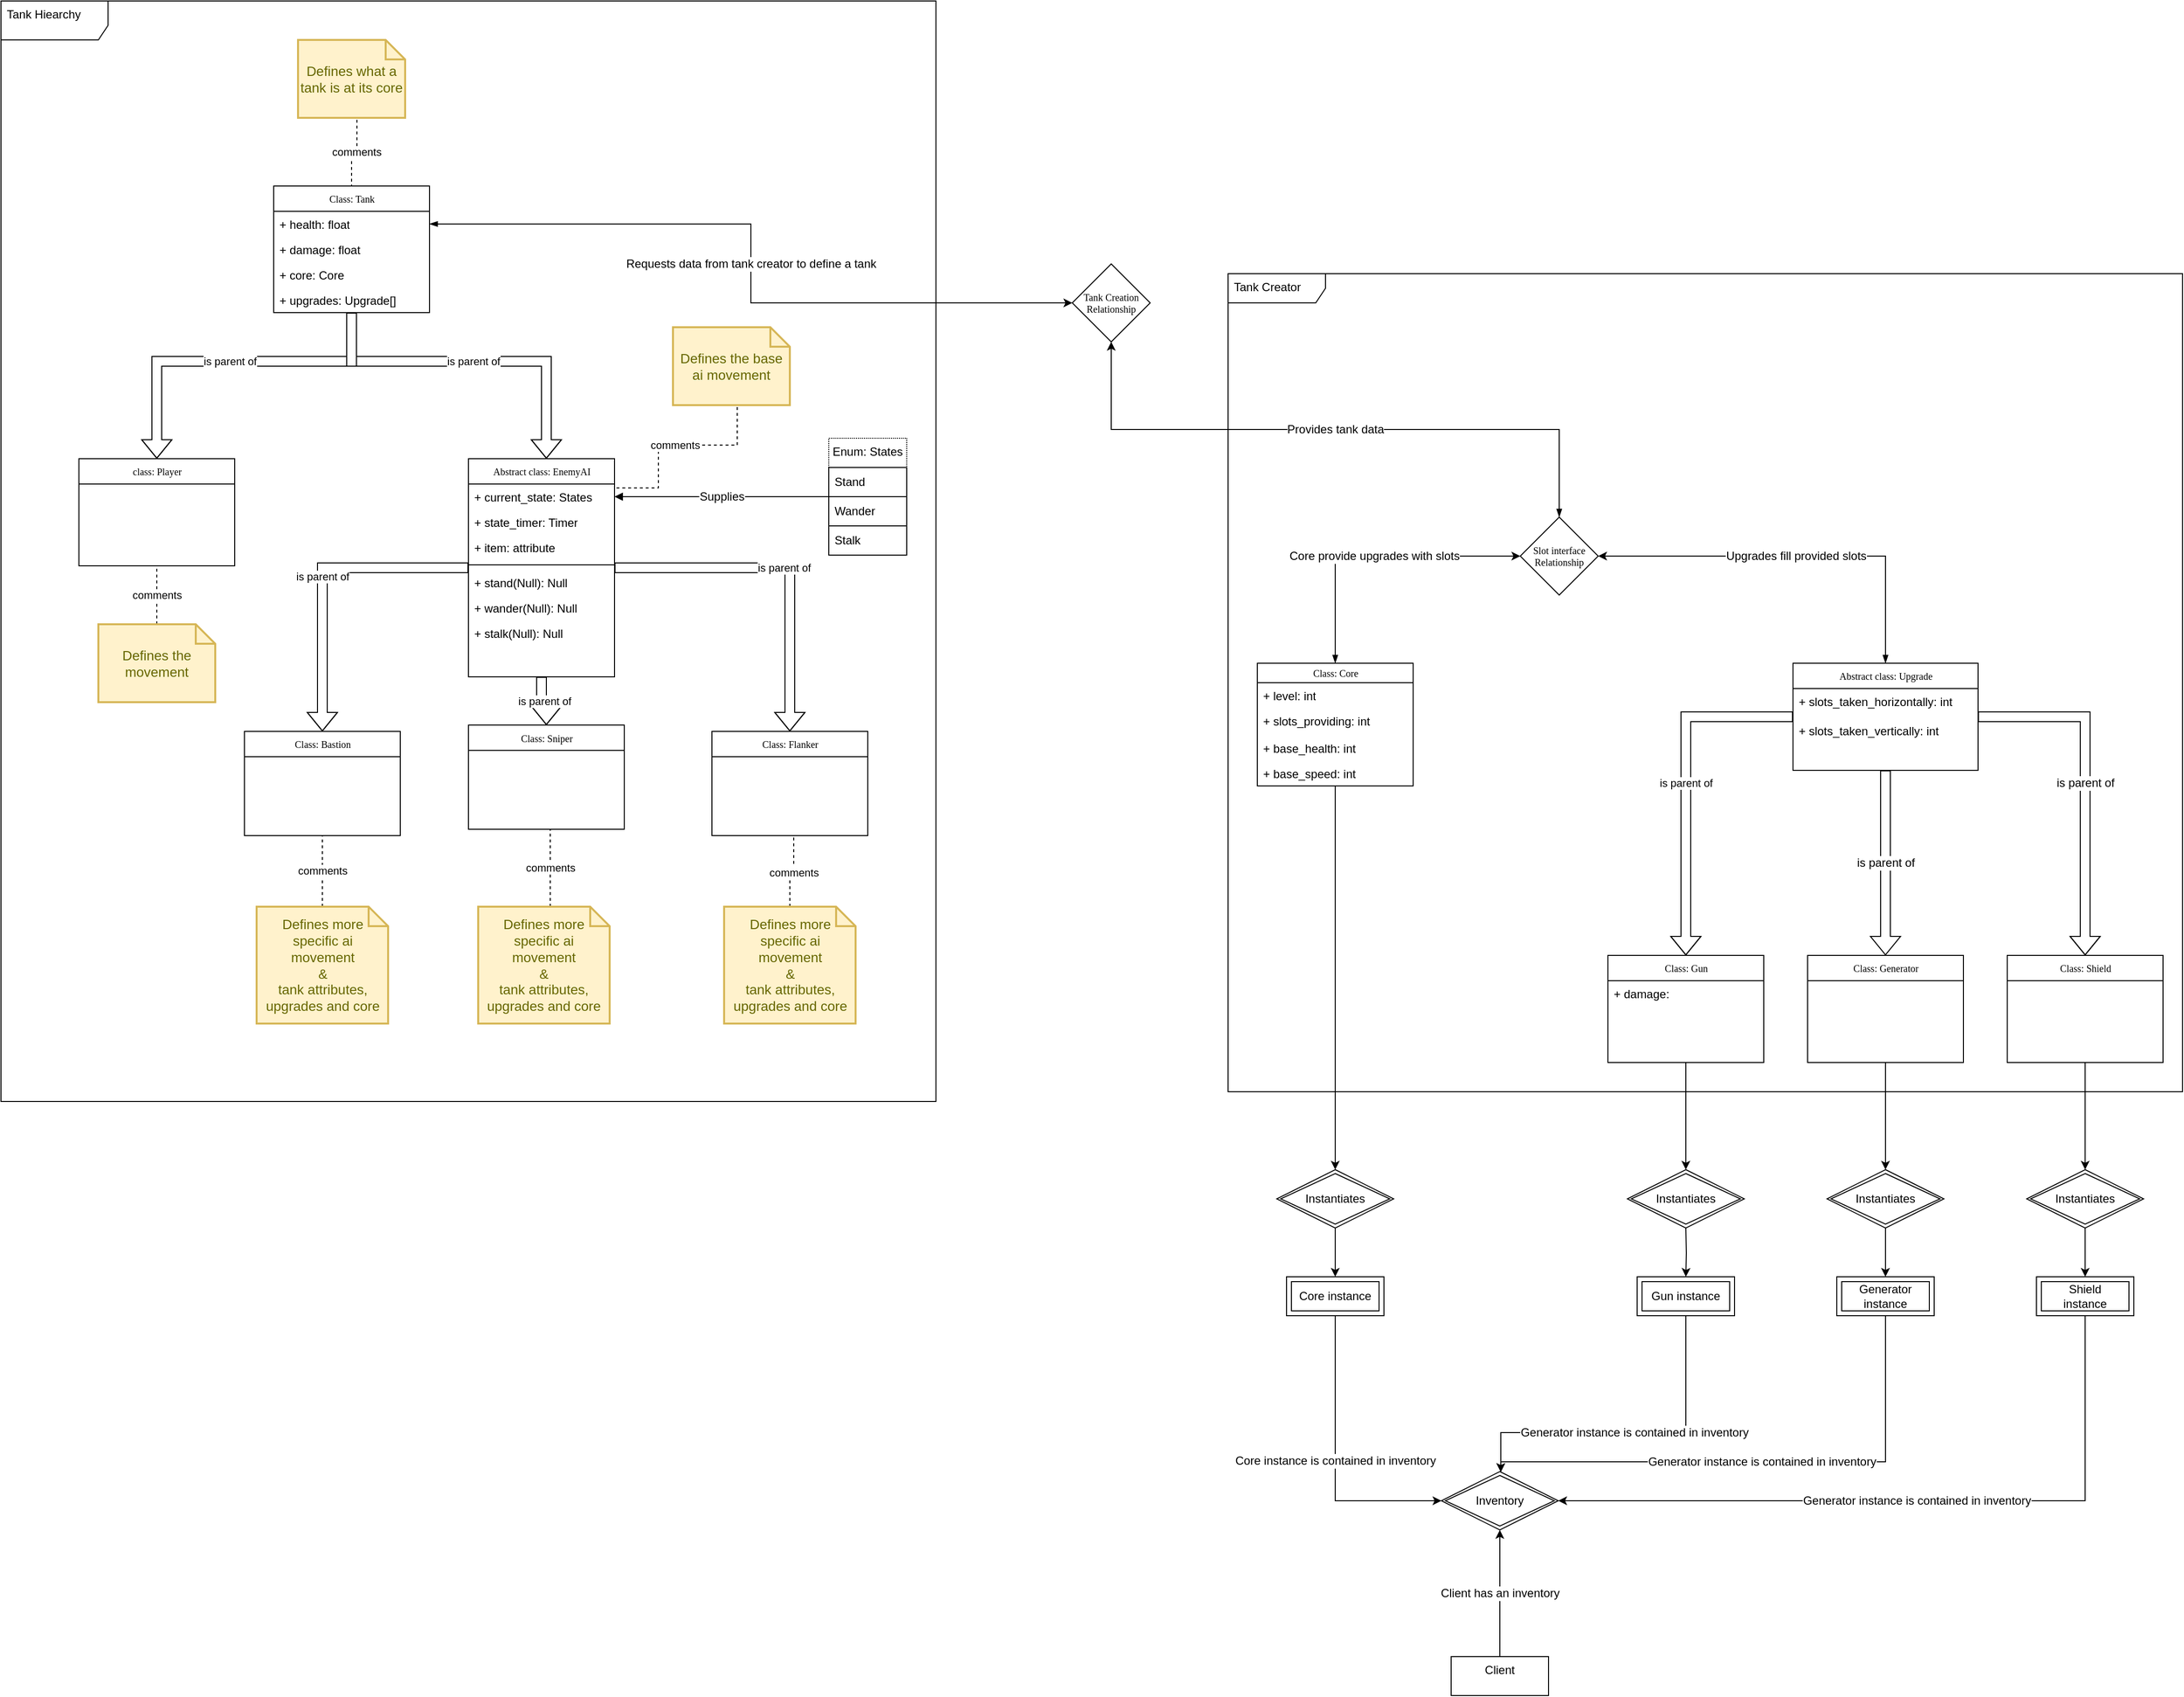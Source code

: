 <mxfile version="24.8.6">
  <diagram name="Page-1" id="c4acf3e9-155e-7222-9cf6-157b1a14988f">
    <mxGraphModel dx="1845" dy="1275" grid="1" gridSize="10" guides="1" tooltips="1" connect="1" arrows="1" fold="1" page="1" pageScale="1" pageWidth="850" pageHeight="1100" background="none" math="0" shadow="0">
      <root>
        <mxCell id="0" />
        <mxCell id="1" parent="0" />
        <mxCell id="dIdRgz5ZT3AcrDY_tP68-26" value="is parent of" style="edgeStyle=orthogonalEdgeStyle;rounded=0;orthogonalLoop=1;jettySize=auto;html=1;shape=flexArrow;" parent="1" source="17acba5748e5396b-20" target="dIdRgz5ZT3AcrDY_tP68-4" edge="1">
          <mxGeometry relative="1" as="geometry">
            <Array as="points">
              <mxPoint x="360" y="500" />
              <mxPoint x="160" y="500" />
            </Array>
          </mxGeometry>
        </mxCell>
        <mxCell id="dIdRgz5ZT3AcrDY_tP68-28" value="is parent of" style="edgeStyle=orthogonalEdgeStyle;rounded=0;orthogonalLoop=1;jettySize=auto;html=1;shape=flexArrow;" parent="1" source="17acba5748e5396b-20" target="dIdRgz5ZT3AcrDY_tP68-11" edge="1">
          <mxGeometry relative="1" as="geometry">
            <Array as="points">
              <mxPoint x="360" y="500" />
              <mxPoint x="560" y="500" />
            </Array>
          </mxGeometry>
        </mxCell>
        <mxCell id="17acba5748e5396b-20" value="Class: Tank" style="swimlane;html=1;fontStyle=0;childLayout=stackLayout;horizontal=1;startSize=26;fillColor=none;horizontalStack=0;resizeParent=1;resizeLast=0;collapsible=1;marginBottom=0;swimlaneFillColor=#ffffff;rounded=0;shadow=0;comic=0;labelBackgroundColor=none;strokeWidth=1;fontFamily=Verdana;fontSize=10;align=center;" parent="1" vertex="1">
          <mxGeometry x="280" y="320" width="160" height="130" as="geometry" />
        </mxCell>
        <mxCell id="17acba5748e5396b-21" value="&lt;div&gt;+ health: float&lt;/div&gt;" style="text;html=1;strokeColor=none;fillColor=none;align=left;verticalAlign=top;spacingLeft=4;spacingRight=4;whiteSpace=wrap;overflow=hidden;rotatable=0;points=[[0,0.5],[1,0.5]];portConstraint=eastwest;" parent="17acba5748e5396b-20" vertex="1">
          <mxGeometry y="26" width="160" height="26" as="geometry" />
        </mxCell>
        <mxCell id="dIdRgz5ZT3AcrDY_tP68-15" value="+ damage: float" style="text;html=1;strokeColor=none;fillColor=none;align=left;verticalAlign=top;spacingLeft=4;spacingRight=4;whiteSpace=wrap;overflow=hidden;rotatable=0;points=[[0,0.5],[1,0.5]];portConstraint=eastwest;" parent="17acba5748e5396b-20" vertex="1">
          <mxGeometry y="52" width="160" height="26" as="geometry" />
        </mxCell>
        <mxCell id="dIdRgz5ZT3AcrDY_tP68-35" value="+ core: Core" style="text;html=1;strokeColor=none;fillColor=none;align=left;verticalAlign=top;spacingLeft=4;spacingRight=4;whiteSpace=wrap;overflow=hidden;rotatable=0;points=[[0,0.5],[1,0.5]];portConstraint=eastwest;" parent="17acba5748e5396b-20" vertex="1">
          <mxGeometry y="78" width="160" height="26" as="geometry" />
        </mxCell>
        <mxCell id="dIdRgz5ZT3AcrDY_tP68-36" value="+ upgrades: Upgrade[]" style="text;html=1;strokeColor=none;fillColor=none;align=left;verticalAlign=top;spacingLeft=4;spacingRight=4;whiteSpace=wrap;overflow=hidden;rotatable=0;points=[[0,0.5],[1,0.5]];portConstraint=eastwest;" parent="17acba5748e5396b-20" vertex="1">
          <mxGeometry y="104" width="160" height="26" as="geometry" />
        </mxCell>
        <mxCell id="dIdRgz5ZT3AcrDY_tP68-4" value="class: Player" style="swimlane;html=1;fontStyle=0;childLayout=stackLayout;horizontal=1;startSize=26;fillColor=none;horizontalStack=0;resizeParent=1;resizeLast=0;collapsible=1;marginBottom=0;swimlaneFillColor=#ffffff;rounded=0;shadow=0;comic=0;labelBackgroundColor=none;strokeWidth=1;fontFamily=Verdana;fontSize=10;align=center;" parent="1" vertex="1">
          <mxGeometry x="80" y="600" width="160" height="110" as="geometry" />
        </mxCell>
        <mxCell id="dIdRgz5ZT3AcrDY_tP68-90" value="is parent of" style="edgeStyle=orthogonalEdgeStyle;rounded=0;orthogonalLoop=1;jettySize=auto;html=1;shape=flexArrow;" parent="1" source="dIdRgz5ZT3AcrDY_tP68-11" target="dIdRgz5ZT3AcrDY_tP68-82" edge="1">
          <mxGeometry relative="1" as="geometry" />
        </mxCell>
        <mxCell id="dIdRgz5ZT3AcrDY_tP68-106" value="is parent of" style="edgeStyle=orthogonalEdgeStyle;rounded=0;orthogonalLoop=1;jettySize=auto;html=1;shape=flexArrow;" parent="1" source="dIdRgz5ZT3AcrDY_tP68-11" target="dIdRgz5ZT3AcrDY_tP68-103" edge="1">
          <mxGeometry relative="1" as="geometry" />
        </mxCell>
        <mxCell id="dIdRgz5ZT3AcrDY_tP68-11" value="Abstract class: EnemyAI" style="swimlane;html=1;fontStyle=0;childLayout=stackLayout;horizontal=1;startSize=26;fillColor=none;horizontalStack=0;resizeParent=1;resizeLast=0;collapsible=1;marginBottom=0;swimlaneFillColor=#ffffff;rounded=0;shadow=0;comic=0;labelBackgroundColor=none;strokeWidth=1;fontFamily=Verdana;fontSize=10;align=center;" parent="1" vertex="1">
          <mxGeometry x="480" y="600" width="150" height="224" as="geometry" />
        </mxCell>
        <mxCell id="dIdRgz5ZT3AcrDY_tP68-70" value="+ current_state: States" style="text;strokeColor=none;fillColor=none;align=left;verticalAlign=top;spacingLeft=4;spacingRight=4;overflow=hidden;rotatable=0;points=[[0,0.5],[1,0.5]];portConstraint=eastwest;whiteSpace=wrap;html=1;" parent="dIdRgz5ZT3AcrDY_tP68-11" vertex="1">
          <mxGeometry y="26" width="150" height="26" as="geometry" />
        </mxCell>
        <mxCell id="dIdRgz5ZT3AcrDY_tP68-72" value="+ state_timer: Timer" style="text;strokeColor=none;fillColor=none;align=left;verticalAlign=top;spacingLeft=4;spacingRight=4;overflow=hidden;rotatable=0;points=[[0,0.5],[1,0.5]];portConstraint=eastwest;whiteSpace=wrap;html=1;" parent="dIdRgz5ZT3AcrDY_tP68-11" vertex="1">
          <mxGeometry y="52" width="150" height="26" as="geometry" />
        </mxCell>
        <mxCell id="TUdrBF9tCKFqTnY4Q7Av-39" value="+ item: attribute" style="text;strokeColor=none;fillColor=none;align=left;verticalAlign=top;spacingLeft=4;spacingRight=4;overflow=hidden;rotatable=0;points=[[0,0.5],[1,0.5]];portConstraint=eastwest;whiteSpace=wrap;html=1;fontFamily=Helvetica;fontSize=12;fontColor=default;" vertex="1" parent="dIdRgz5ZT3AcrDY_tP68-11">
          <mxGeometry y="78" width="150" height="26" as="geometry" />
        </mxCell>
        <mxCell id="TUdrBF9tCKFqTnY4Q7Av-46" value="" style="line;strokeWidth=1;fillColor=none;align=left;verticalAlign=middle;spacingTop=-1;spacingLeft=3;spacingRight=3;rotatable=0;labelPosition=right;points=[];portConstraint=eastwest;strokeColor=inherit;fontFamily=Helvetica;fontSize=12;fontColor=default;" vertex="1" parent="dIdRgz5ZT3AcrDY_tP68-11">
          <mxGeometry y="104" width="150" height="10" as="geometry" />
        </mxCell>
        <mxCell id="dIdRgz5ZT3AcrDY_tP68-71" value="+ stand(Null): Null" style="text;strokeColor=none;fillColor=none;align=left;verticalAlign=top;spacingLeft=4;spacingRight=4;overflow=hidden;rotatable=0;points=[[0,0.5],[1,0.5]];portConstraint=eastwest;whiteSpace=wrap;html=1;" parent="dIdRgz5ZT3AcrDY_tP68-11" vertex="1">
          <mxGeometry y="114" width="150" height="26" as="geometry" />
        </mxCell>
        <mxCell id="TUdrBF9tCKFqTnY4Q7Av-47" value="+ wander(Null): Null" style="text;strokeColor=none;fillColor=none;align=left;verticalAlign=top;spacingLeft=4;spacingRight=4;overflow=hidden;rotatable=0;points=[[0,0.5],[1,0.5]];portConstraint=eastwest;whiteSpace=wrap;html=1;" vertex="1" parent="dIdRgz5ZT3AcrDY_tP68-11">
          <mxGeometry y="140" width="150" height="26" as="geometry" />
        </mxCell>
        <mxCell id="TUdrBF9tCKFqTnY4Q7Av-48" value="+ stalk(Null): Null" style="text;strokeColor=none;fillColor=none;align=left;verticalAlign=top;spacingLeft=4;spacingRight=4;overflow=hidden;rotatable=0;points=[[0,0.5],[1,0.5]];portConstraint=eastwest;whiteSpace=wrap;html=1;" vertex="1" parent="dIdRgz5ZT3AcrDY_tP68-11">
          <mxGeometry y="166" width="150" height="26" as="geometry" />
        </mxCell>
        <mxCell id="TUdrBF9tCKFqTnY4Q7Av-28" value="Core provide upgrades with slots" style="rounded=0;orthogonalLoop=1;jettySize=auto;html=1;fontFamily=Helvetica;fontSize=12;fontColor=default;strokeColor=default;edgeStyle=orthogonalEdgeStyle;startArrow=blockThin;startFill=1;entryX=0;entryY=0.5;entryDx=0;entryDy=0;exitX=0.5;exitY=0;exitDx=0;exitDy=0;" edge="1" parent="1" source="dIdRgz5ZT3AcrDY_tP68-29" target="TUdrBF9tCKFqTnY4Q7Av-27">
          <mxGeometry x="-0.0" relative="1" as="geometry">
            <mxPoint as="offset" />
          </mxGeometry>
        </mxCell>
        <mxCell id="dIdRgz5ZT3AcrDY_tP68-29" value="Class: Core" style="swimlane;html=1;fontStyle=0;childLayout=stackLayout;horizontal=1;startSize=20;fillColor=none;horizontalStack=0;resizeParent=1;resizeLast=0;collapsible=1;marginBottom=0;swimlaneFillColor=#ffffff;rounded=0;shadow=0;comic=0;labelBackgroundColor=none;strokeWidth=1;fontFamily=Verdana;fontSize=10;align=center;" parent="1" vertex="1">
          <mxGeometry x="1290" y="810" width="160" height="126" as="geometry" />
        </mxCell>
        <mxCell id="dIdRgz5ZT3AcrDY_tP68-30" value="+ level: int" style="text;html=1;strokeColor=none;fillColor=none;align=left;verticalAlign=top;spacingLeft=4;spacingRight=4;whiteSpace=wrap;overflow=hidden;rotatable=0;points=[[0,0.5],[1,0.5]];portConstraint=eastwest;" parent="dIdRgz5ZT3AcrDY_tP68-29" vertex="1">
          <mxGeometry y="20" width="160" height="26" as="geometry" />
        </mxCell>
        <mxCell id="dIdRgz5ZT3AcrDY_tP68-95" value="+ slots_providing: int" style="text;html=1;strokeColor=none;fillColor=none;align=left;verticalAlign=top;spacingLeft=4;spacingRight=4;whiteSpace=wrap;overflow=hidden;rotatable=0;points=[[0,0.5],[1,0.5]];portConstraint=eastwest;" parent="dIdRgz5ZT3AcrDY_tP68-29" vertex="1">
          <mxGeometry y="46" width="160" height="28" as="geometry" />
        </mxCell>
        <mxCell id="dIdRgz5ZT3AcrDY_tP68-108" value="+ base_health: int" style="text;html=1;strokeColor=none;fillColor=none;align=left;verticalAlign=top;spacingLeft=4;spacingRight=4;whiteSpace=wrap;overflow=hidden;rotatable=0;points=[[0,0.5],[1,0.5]];portConstraint=eastwest;" parent="dIdRgz5ZT3AcrDY_tP68-29" vertex="1">
          <mxGeometry y="74" width="160" height="26" as="geometry" />
        </mxCell>
        <mxCell id="dIdRgz5ZT3AcrDY_tP68-109" value="+ base_speed: int" style="text;html=1;strokeColor=none;fillColor=none;align=left;verticalAlign=top;spacingLeft=4;spacingRight=4;whiteSpace=wrap;overflow=hidden;rotatable=0;points=[[0,0.5],[1,0.5]];portConstraint=eastwest;" parent="dIdRgz5ZT3AcrDY_tP68-29" vertex="1">
          <mxGeometry y="100" width="160" height="26" as="geometry" />
        </mxCell>
        <mxCell id="TUdrBF9tCKFqTnY4Q7Av-3" value="is parent of" style="edgeStyle=orthogonalEdgeStyle;rounded=0;orthogonalLoop=1;jettySize=auto;html=1;shape=flexArrow;" edge="1" parent="1" source="dIdRgz5ZT3AcrDY_tP68-32" target="TUdrBF9tCKFqTnY4Q7Av-1">
          <mxGeometry relative="1" as="geometry" />
        </mxCell>
        <mxCell id="TUdrBF9tCKFqTnY4Q7Av-8" value="is parent of" style="edgeStyle=orthogonalEdgeStyle;rounded=0;orthogonalLoop=1;jettySize=auto;html=1;fontFamily=Helvetica;fontSize=12;fontColor=default;shape=flexArrow;" edge="1" parent="1" source="dIdRgz5ZT3AcrDY_tP68-32" target="TUdrBF9tCKFqTnY4Q7Av-5">
          <mxGeometry relative="1" as="geometry" />
        </mxCell>
        <mxCell id="TUdrBF9tCKFqTnY4Q7Av-12" value="is parent of" style="edgeStyle=orthogonalEdgeStyle;rounded=0;orthogonalLoop=1;jettySize=auto;html=1;fontFamily=Helvetica;fontSize=12;fontColor=default;shape=flexArrow;entryX=0.5;entryY=0;entryDx=0;entryDy=0;" edge="1" parent="1" source="dIdRgz5ZT3AcrDY_tP68-32" target="TUdrBF9tCKFqTnY4Q7Av-9">
          <mxGeometry relative="1" as="geometry">
            <Array as="points">
              <mxPoint x="2140" y="865" />
            </Array>
          </mxGeometry>
        </mxCell>
        <mxCell id="TUdrBF9tCKFqTnY4Q7Av-29" value="Upgrades fill provided slots" style="rounded=0;orthogonalLoop=1;jettySize=auto;html=1;entryX=1;entryY=0.5;entryDx=0;entryDy=0;fontFamily=Helvetica;fontSize=12;fontColor=default;strokeColor=default;edgeStyle=orthogonalEdgeStyle;startArrow=blockThin;startFill=1;" edge="1" parent="1" source="dIdRgz5ZT3AcrDY_tP68-32" target="TUdrBF9tCKFqTnY4Q7Av-27">
          <mxGeometry x="-0.002" relative="1" as="geometry">
            <Array as="points">
              <mxPoint x="1935" y="700" />
            </Array>
            <mxPoint as="offset" />
          </mxGeometry>
        </mxCell>
        <mxCell id="dIdRgz5ZT3AcrDY_tP68-32" value="&lt;div&gt;Abstract class: Upgrade&lt;/div&gt;" style="swimlane;html=1;fontStyle=0;childLayout=stackLayout;horizontal=1;startSize=26;fillColor=none;horizontalStack=0;resizeParent=1;resizeLast=0;collapsible=1;marginBottom=0;swimlaneFillColor=#ffffff;rounded=0;shadow=0;comic=0;labelBackgroundColor=none;strokeWidth=1;fontFamily=Verdana;fontSize=10;align=center;" parent="1" vertex="1">
          <mxGeometry x="1840" y="810" width="190" height="110" as="geometry" />
        </mxCell>
        <mxCell id="dIdRgz5ZT3AcrDY_tP68-33" value="+&amp;nbsp;slots_taken_horizontally: int" style="text;html=1;strokeColor=none;fillColor=none;align=left;verticalAlign=top;spacingLeft=4;spacingRight=4;whiteSpace=wrap;overflow=hidden;rotatable=0;points=[[0,0.5],[1,0.5]];portConstraint=eastwest;" parent="dIdRgz5ZT3AcrDY_tP68-32" vertex="1">
          <mxGeometry y="26" width="190" height="30" as="geometry" />
        </mxCell>
        <mxCell id="TUdrBF9tCKFqTnY4Q7Av-4" value="+ slots_taken_vertically: int" style="text;html=1;strokeColor=none;fillColor=none;align=left;verticalAlign=top;spacingLeft=4;spacingRight=4;whiteSpace=wrap;overflow=hidden;rotatable=0;points=[[0,0.5],[1,0.5]];portConstraint=eastwest;" vertex="1" parent="dIdRgz5ZT3AcrDY_tP68-32">
          <mxGeometry y="56" width="190" height="26" as="geometry" />
        </mxCell>
        <mxCell id="dIdRgz5ZT3AcrDY_tP68-46" value="comments" style="edgeStyle=orthogonalEdgeStyle;rounded=0;orthogonalLoop=1;jettySize=auto;html=1;exitX=0.5;exitY=0;exitDx=0;exitDy=0;exitPerimeter=0;endArrow=none;dashed=1;" parent="1" source="dIdRgz5ZT3AcrDY_tP68-44" target="dIdRgz5ZT3AcrDY_tP68-4" edge="1">
          <mxGeometry x="0.016" relative="1" as="geometry">
            <mxPoint as="offset" />
          </mxGeometry>
        </mxCell>
        <mxCell id="dIdRgz5ZT3AcrDY_tP68-44" value="Defines the movement" style="shape=note;whiteSpace=wrap;html=1;strokeWidth=2;fontSize=14;size=20;fillColor=#fff2cc;strokeColor=#d6b656;fontColor=#666600;" parent="1" vertex="1">
          <mxGeometry x="100" y="770" width="120" height="80" as="geometry" />
        </mxCell>
        <mxCell id="dIdRgz5ZT3AcrDY_tP68-56" value="comments" style="edgeStyle=orthogonalEdgeStyle;rounded=0;orthogonalLoop=1;jettySize=auto;html=1;exitX=0.55;exitY=0.95;exitDx=0;exitDy=0;exitPerimeter=0;endArrow=none;dashed=1;" parent="1" source="dIdRgz5ZT3AcrDY_tP68-57" target="17acba5748e5396b-20" edge="1">
          <mxGeometry relative="1" as="geometry">
            <mxPoint x="365" y="320" as="targetPoint" />
          </mxGeometry>
        </mxCell>
        <mxCell id="dIdRgz5ZT3AcrDY_tP68-57" value="Defines what a tank is at its core" style="shape=note;whiteSpace=wrap;html=1;strokeWidth=2;fontSize=14;size=20;fillColor=#fff2cc;strokeColor=#d6b656;fontColor=#666600;" parent="1" vertex="1">
          <mxGeometry x="305" y="170" width="110" height="80" as="geometry" />
        </mxCell>
        <mxCell id="dIdRgz5ZT3AcrDY_tP68-74" value="comments" style="edgeStyle=orthogonalEdgeStyle;rounded=0;orthogonalLoop=1;jettySize=auto;html=1;exitX=0.55;exitY=0.95;exitDx=0;exitDy=0;exitPerimeter=0;endArrow=none;dashed=1;" parent="1" source="dIdRgz5ZT3AcrDY_tP68-75" target="dIdRgz5ZT3AcrDY_tP68-11" edge="1">
          <mxGeometry x="0.016" relative="1" as="geometry">
            <mxPoint x="640.0" y="370" as="targetPoint" />
            <mxPoint as="offset" />
            <Array as="points">
              <mxPoint x="675" y="586" />
              <mxPoint x="675" y="630" />
            </Array>
          </mxGeometry>
        </mxCell>
        <mxCell id="dIdRgz5ZT3AcrDY_tP68-75" value="Defines the base ai movement" style="shape=note;whiteSpace=wrap;html=1;strokeWidth=2;fontSize=14;size=20;fillColor=#fff2cc;strokeColor=#d6b656;fontColor=#666600;" parent="1" vertex="1">
          <mxGeometry x="690" y="465" width="120" height="80" as="geometry" />
        </mxCell>
        <mxCell id="dIdRgz5ZT3AcrDY_tP68-82" value="Class: Bastion" style="swimlane;html=1;fontStyle=0;childLayout=stackLayout;horizontal=1;startSize=26;fillColor=none;horizontalStack=0;resizeParent=1;resizeLast=0;collapsible=1;marginBottom=0;swimlaneFillColor=#ffffff;rounded=0;shadow=0;comic=0;labelBackgroundColor=none;strokeWidth=1;fontFamily=Verdana;fontSize=10;align=center;" parent="1" vertex="1">
          <mxGeometry x="250" y="880" width="160" height="107" as="geometry" />
        </mxCell>
        <mxCell id="dIdRgz5ZT3AcrDY_tP68-93" value="comments" style="edgeStyle=orthogonalEdgeStyle;rounded=0;orthogonalLoop=1;jettySize=auto;html=1;endArrow=none;dashed=1;" parent="1" source="dIdRgz5ZT3AcrDY_tP68-94" target="dIdRgz5ZT3AcrDY_tP68-82" edge="1">
          <mxGeometry x="0.016" relative="1" as="geometry">
            <mxPoint x="435" y="793" as="targetPoint" />
            <mxPoint as="offset" />
            <Array as="points" />
          </mxGeometry>
        </mxCell>
        <mxCell id="dIdRgz5ZT3AcrDY_tP68-94" value="&lt;div&gt;Defines more specific ai&lt;/div&gt;&lt;div&gt;movement&lt;/div&gt;&lt;div&gt;&amp;amp;&lt;/div&gt;&lt;div&gt;tank attributes, upgrades and core&lt;br&gt;&lt;/div&gt;" style="shape=note;whiteSpace=wrap;html=1;strokeWidth=2;fontSize=14;size=20;fillColor=#fff2cc;strokeColor=#d6b656;fontColor=#666600;" parent="1" vertex="1">
          <mxGeometry x="262.5" y="1060" width="135" height="120" as="geometry" />
        </mxCell>
        <mxCell id="dIdRgz5ZT3AcrDY_tP68-96" value="is parent of" style="edgeStyle=orthogonalEdgeStyle;rounded=0;orthogonalLoop=1;jettySize=auto;html=1;shape=flexArrow;" parent="1" source="dIdRgz5ZT3AcrDY_tP68-11" target="dIdRgz5ZT3AcrDY_tP68-97" edge="1">
          <mxGeometry relative="1" as="geometry">
            <mxPoint x="955" y="617" as="sourcePoint" />
          </mxGeometry>
        </mxCell>
        <mxCell id="dIdRgz5ZT3AcrDY_tP68-97" value="Class: Sniper" style="swimlane;html=1;fontStyle=0;childLayout=stackLayout;horizontal=1;startSize=26;fillColor=none;horizontalStack=0;resizeParent=1;resizeLast=0;collapsible=1;marginBottom=0;swimlaneFillColor=#ffffff;rounded=0;shadow=0;comic=0;labelBackgroundColor=none;strokeWidth=1;fontFamily=Verdana;fontSize=10;align=center;" parent="1" vertex="1">
          <mxGeometry x="480" y="873.5" width="160" height="107" as="geometry" />
        </mxCell>
        <mxCell id="dIdRgz5ZT3AcrDY_tP68-98" value="comments" style="edgeStyle=orthogonalEdgeStyle;rounded=0;orthogonalLoop=1;jettySize=auto;html=1;endArrow=none;dashed=1;" parent="1" source="dIdRgz5ZT3AcrDY_tP68-99" target="dIdRgz5ZT3AcrDY_tP68-97" edge="1">
          <mxGeometry x="0.016" relative="1" as="geometry">
            <mxPoint x="750" y="803" as="targetPoint" />
            <mxPoint as="offset" />
            <Array as="points">
              <mxPoint x="564" y="1010" />
              <mxPoint x="564" y="1010" />
            </Array>
          </mxGeometry>
        </mxCell>
        <mxCell id="dIdRgz5ZT3AcrDY_tP68-99" value="&lt;div&gt;Defines more specific ai&lt;/div&gt;&lt;div&gt;movement&lt;/div&gt;&lt;div&gt;&amp;amp;&lt;/div&gt;&lt;div&gt;tank attributes, upgrades and core&lt;br&gt;&lt;/div&gt;" style="shape=note;whiteSpace=wrap;html=1;strokeWidth=2;fontSize=14;size=20;fillColor=#fff2cc;strokeColor=#d6b656;fontColor=#666600;" parent="1" vertex="1">
          <mxGeometry x="490" y="1060" width="135" height="120" as="geometry" />
        </mxCell>
        <mxCell id="dIdRgz5ZT3AcrDY_tP68-103" value="Class: Flanker" style="swimlane;html=1;fontStyle=0;childLayout=stackLayout;horizontal=1;startSize=26;fillColor=none;horizontalStack=0;resizeParent=1;resizeLast=0;collapsible=1;marginBottom=0;swimlaneFillColor=#ffffff;rounded=0;shadow=0;comic=0;labelBackgroundColor=none;strokeWidth=1;fontFamily=Verdana;fontSize=10;align=center;" parent="1" vertex="1">
          <mxGeometry x="730" y="880" width="160" height="107" as="geometry" />
        </mxCell>
        <mxCell id="dIdRgz5ZT3AcrDY_tP68-104" value="comments" style="edgeStyle=orthogonalEdgeStyle;rounded=0;orthogonalLoop=1;jettySize=auto;html=1;endArrow=none;dashed=1;" parent="1" source="dIdRgz5ZT3AcrDY_tP68-105" target="dIdRgz5ZT3AcrDY_tP68-103" edge="1">
          <mxGeometry x="0.016" relative="1" as="geometry">
            <mxPoint x="1080" y="803" as="targetPoint" />
            <mxPoint as="offset" />
            <Array as="points">
              <mxPoint x="810" y="1030" />
              <mxPoint x="814" y="1030" />
            </Array>
          </mxGeometry>
        </mxCell>
        <mxCell id="dIdRgz5ZT3AcrDY_tP68-105" value="&lt;div&gt;Defines more specific ai&lt;/div&gt;&lt;div&gt;movement&lt;/div&gt;&lt;div&gt;&amp;amp;&lt;/div&gt;&lt;div&gt;tank attributes, upgrades and core&lt;br&gt;&lt;/div&gt;" style="shape=note;whiteSpace=wrap;html=1;strokeWidth=2;fontSize=14;size=20;fillColor=#fff2cc;strokeColor=#d6b656;fontColor=#666600;" parent="1" vertex="1">
          <mxGeometry x="742.5" y="1060" width="135" height="120" as="geometry" />
        </mxCell>
        <mxCell id="TUdrBF9tCKFqTnY4Q7Av-56" style="edgeStyle=orthogonalEdgeStyle;rounded=0;orthogonalLoop=1;jettySize=auto;html=1;entryX=0.5;entryY=0;entryDx=0;entryDy=0;fontFamily=Helvetica;fontSize=12;fontColor=default;" edge="1" parent="1" source="TUdrBF9tCKFqTnY4Q7Av-1" target="TUdrBF9tCKFqTnY4Q7Av-54">
          <mxGeometry relative="1" as="geometry" />
        </mxCell>
        <mxCell id="TUdrBF9tCKFqTnY4Q7Av-1" value="&lt;div&gt;Class: Gun&lt;/div&gt;" style="swimlane;html=1;fontStyle=0;childLayout=stackLayout;horizontal=1;startSize=26;fillColor=none;horizontalStack=0;resizeParent=1;resizeLast=0;collapsible=1;marginBottom=0;swimlaneFillColor=#ffffff;rounded=0;shadow=0;comic=0;labelBackgroundColor=none;strokeWidth=1;fontFamily=Verdana;fontSize=10;align=center;" vertex="1" parent="1">
          <mxGeometry x="1650" y="1110" width="160" height="110" as="geometry" />
        </mxCell>
        <mxCell id="TUdrBF9tCKFqTnY4Q7Av-35" value="+ damage: " style="text;strokeColor=none;fillColor=none;align=left;verticalAlign=top;spacingLeft=4;spacingRight=4;overflow=hidden;rotatable=0;points=[[0,0.5],[1,0.5]];portConstraint=eastwest;whiteSpace=wrap;html=1;fontFamily=Helvetica;fontSize=12;fontColor=default;" vertex="1" parent="TUdrBF9tCKFqTnY4Q7Av-1">
          <mxGeometry y="26" width="160" height="26" as="geometry" />
        </mxCell>
        <mxCell id="TUdrBF9tCKFqTnY4Q7Av-5" value="Class: Generator" style="swimlane;html=1;fontStyle=0;childLayout=stackLayout;horizontal=1;startSize=26;fillColor=none;horizontalStack=0;resizeParent=1;resizeLast=0;collapsible=1;marginBottom=0;swimlaneFillColor=#ffffff;rounded=0;shadow=0;comic=0;labelBackgroundColor=none;strokeWidth=1;fontFamily=Verdana;fontSize=10;align=center;" vertex="1" parent="1">
          <mxGeometry x="1855" y="1110" width="160" height="110" as="geometry" />
        </mxCell>
        <mxCell id="TUdrBF9tCKFqTnY4Q7Av-9" value="Class: Shield" style="swimlane;html=1;fontStyle=0;childLayout=stackLayout;horizontal=1;startSize=26;fillColor=none;horizontalStack=0;resizeParent=1;resizeLast=0;collapsible=1;marginBottom=0;swimlaneFillColor=#ffffff;rounded=0;shadow=0;comic=0;labelBackgroundColor=none;strokeWidth=1;fontFamily=Verdana;fontSize=10;align=center;" vertex="1" parent="1">
          <mxGeometry x="2060" y="1110" width="160" height="110" as="geometry" />
        </mxCell>
        <mxCell id="TUdrBF9tCKFqTnY4Q7Av-24" value="Tank Hiearchy" style="shape=umlFrame;whiteSpace=wrap;html=1;pointerEvents=0;align=left;verticalAlign=top;spacingLeft=4;spacingRight=4;fontFamily=Helvetica;fontSize=12;fontColor=default;fillColor=none;gradientColor=none;width=110;height=40;" vertex="1" parent="1">
          <mxGeometry y="130" width="960" height="1130" as="geometry" />
        </mxCell>
        <mxCell id="TUdrBF9tCKFqTnY4Q7Av-25" value="Tank Creator" style="shape=umlFrame;whiteSpace=wrap;html=1;pointerEvents=0;align=left;verticalAlign=top;spacingLeft=4;spacingRight=4;fontFamily=Helvetica;fontSize=12;fontColor=default;fillColor=none;gradientColor=none;width=100;height=30;" vertex="1" parent="1">
          <mxGeometry x="1260" y="410" width="980" height="840" as="geometry" />
        </mxCell>
        <mxCell id="TUdrBF9tCKFqTnY4Q7Av-33" value="Provides tank data" style="rounded=0;orthogonalLoop=1;jettySize=auto;html=1;fontFamily=Helvetica;fontSize=12;fontColor=default;strokeColor=default;edgeStyle=orthogonalEdgeStyle;startArrow=blockThin;startFill=1;exitX=0.5;exitY=0;exitDx=0;exitDy=0;" edge="1" parent="1" source="TUdrBF9tCKFqTnY4Q7Av-27" target="TUdrBF9tCKFqTnY4Q7Av-32">
          <mxGeometry relative="1" as="geometry" />
        </mxCell>
        <mxCell id="TUdrBF9tCKFqTnY4Q7Av-27" value="&lt;div&gt;Slot interface Relationship&lt;/div&gt;" style="rhombus;whiteSpace=wrap;html=1;fontSize=10;fontFamily=Verdana;fillColor=none;fontStyle=0;startSize=20;swimlaneFillColor=#ffffff;rounded=0;shadow=0;comic=0;labelBackgroundColor=none;strokeWidth=1;" vertex="1" parent="1">
          <mxGeometry x="1560" y="660" width="80" height="80" as="geometry" />
        </mxCell>
        <mxCell id="TUdrBF9tCKFqTnY4Q7Av-32" value="Tank Creation Relationship" style="rhombus;whiteSpace=wrap;html=1;fontSize=10;fontFamily=Verdana;fillColor=none;fontStyle=0;startSize=20;swimlaneFillColor=#ffffff;rounded=0;shadow=0;comic=0;labelBackgroundColor=none;strokeWidth=1;" vertex="1" parent="1">
          <mxGeometry x="1100" y="400" width="80" height="80" as="geometry" />
        </mxCell>
        <mxCell id="TUdrBF9tCKFqTnY4Q7Av-34" value="Requests data from tank creator to define a tank" style="rounded=0;orthogonalLoop=1;jettySize=auto;html=1;entryX=0;entryY=0.5;entryDx=0;entryDy=0;fontFamily=Helvetica;fontSize=12;fontColor=default;strokeColor=default;edgeStyle=orthogonalEdgeStyle;startArrow=blockThin;startFill=1;" edge="1" parent="1" source="17acba5748e5396b-21" target="TUdrBF9tCKFqTnY4Q7Av-32">
          <mxGeometry relative="1" as="geometry" />
        </mxCell>
        <mxCell id="TUdrBF9tCKFqTnY4Q7Av-36" value="Supplies" style="edgeStyle=orthogonalEdgeStyle;rounded=0;orthogonalLoop=1;jettySize=auto;html=1;fontFamily=Helvetica;fontSize=12;fontColor=default;endArrow=block;endFill=1;" edge="1" parent="1" source="dIdRgz5ZT3AcrDY_tP68-48" target="dIdRgz5ZT3AcrDY_tP68-70">
          <mxGeometry relative="1" as="geometry" />
        </mxCell>
        <mxCell id="dIdRgz5ZT3AcrDY_tP68-48" value="Enum: States" style="swimlane;fontStyle=0;childLayout=stackLayout;horizontal=1;startSize=30;horizontalStack=0;resizeParent=1;resizeParentMax=0;resizeLast=0;collapsible=1;marginBottom=0;whiteSpace=wrap;html=1;textShadow=0;verticalAlign=top;gradientColor=none;swimlaneFillColor=none;dashed=1;dashPattern=1 1;fillColor=default;" parent="1" vertex="1">
          <mxGeometry x="850" y="579" width="80" height="120" as="geometry" />
        </mxCell>
        <mxCell id="dIdRgz5ZT3AcrDY_tP68-49" value="Stand&lt;span style=&quot;white-space: pre;&quot;&gt;&#x9;&lt;/span&gt;" style="text;strokeColor=default;fillColor=none;align=left;verticalAlign=middle;spacingLeft=4;spacingRight=4;overflow=hidden;points=[[0,0.5],[1,0.5]];portConstraint=eastwest;rotatable=0;whiteSpace=wrap;html=1;" parent="dIdRgz5ZT3AcrDY_tP68-48" vertex="1">
          <mxGeometry y="30" width="80" height="30" as="geometry" />
        </mxCell>
        <mxCell id="dIdRgz5ZT3AcrDY_tP68-50" value="Wander" style="text;strokeColor=default;fillColor=none;align=left;verticalAlign=middle;spacingLeft=4;spacingRight=4;overflow=hidden;points=[[0,0.5],[1,0.5]];portConstraint=eastwest;rotatable=0;whiteSpace=wrap;html=1;" parent="dIdRgz5ZT3AcrDY_tP68-48" vertex="1">
          <mxGeometry y="60" width="80" height="30" as="geometry" />
        </mxCell>
        <mxCell id="dIdRgz5ZT3AcrDY_tP68-51" value="Stalk" style="text;strokeColor=default;fillColor=none;align=left;verticalAlign=middle;spacingLeft=4;spacingRight=4;overflow=hidden;points=[[0,0.5],[1,0.5]];portConstraint=eastwest;rotatable=0;whiteSpace=wrap;html=1;" parent="dIdRgz5ZT3AcrDY_tP68-48" vertex="1">
          <mxGeometry y="90" width="80" height="30" as="geometry" />
        </mxCell>
        <mxCell id="TUdrBF9tCKFqTnY4Q7Av-85" value="Client has an inventory" style="edgeStyle=orthogonalEdgeStyle;rounded=0;orthogonalLoop=1;jettySize=auto;html=1;entryX=0.5;entryY=1;entryDx=0;entryDy=0;fontFamily=Helvetica;fontSize=12;fontColor=default;" edge="1" parent="1" source="TUdrBF9tCKFqTnY4Q7Av-52" target="TUdrBF9tCKFqTnY4Q7Av-74">
          <mxGeometry relative="1" as="geometry" />
        </mxCell>
        <mxCell id="TUdrBF9tCKFqTnY4Q7Av-52" value="Client" style="whiteSpace=wrap;html=1;align=center;verticalAlign=top;spacingLeft=4;spacingRight=4;fontFamily=Helvetica;fontSize=12;fontColor=default;fillColor=none;gradientColor=none;" vertex="1" parent="1">
          <mxGeometry x="1489" y="1830" width="100" height="40" as="geometry" />
        </mxCell>
        <mxCell id="TUdrBF9tCKFqTnY4Q7Av-54" value="Instantiates" style="shape=rhombus;double=1;perimeter=rhombusPerimeter;whiteSpace=wrap;html=1;align=center;verticalAlign=middle;spacingLeft=4;spacingRight=4;fontFamily=Helvetica;fontSize=12;fontColor=default;fillColor=none;gradientColor=none;" vertex="1" parent="1">
          <mxGeometry x="1670" y="1330" width="120" height="60" as="geometry" />
        </mxCell>
        <mxCell id="TUdrBF9tCKFqTnY4Q7Av-57" style="edgeStyle=orthogonalEdgeStyle;rounded=0;orthogonalLoop=1;jettySize=auto;html=1;entryX=0.5;entryY=0;entryDx=0;entryDy=0;fontFamily=Helvetica;fontSize=12;fontColor=default;" edge="1" parent="1" target="TUdrBF9tCKFqTnY4Q7Av-58" source="TUdrBF9tCKFqTnY4Q7Av-5">
          <mxGeometry relative="1" as="geometry">
            <mxPoint x="1935" y="1220" as="sourcePoint" />
          </mxGeometry>
        </mxCell>
        <mxCell id="TUdrBF9tCKFqTnY4Q7Av-58" value="Instantiates" style="shape=rhombus;double=1;perimeter=rhombusPerimeter;whiteSpace=wrap;html=1;align=center;verticalAlign=middle;spacingLeft=4;spacingRight=4;fontFamily=Helvetica;fontSize=12;fontColor=default;fillColor=none;gradientColor=none;" vertex="1" parent="1">
          <mxGeometry x="1875" y="1330" width="120" height="60" as="geometry" />
        </mxCell>
        <mxCell id="TUdrBF9tCKFqTnY4Q7Av-59" style="edgeStyle=orthogonalEdgeStyle;rounded=0;orthogonalLoop=1;jettySize=auto;html=1;entryX=0.5;entryY=0;entryDx=0;entryDy=0;fontFamily=Helvetica;fontSize=12;fontColor=default;" edge="1" parent="1" target="TUdrBF9tCKFqTnY4Q7Av-60" source="TUdrBF9tCKFqTnY4Q7Av-9">
          <mxGeometry relative="1" as="geometry">
            <mxPoint x="2140" y="1220" as="sourcePoint" />
          </mxGeometry>
        </mxCell>
        <mxCell id="TUdrBF9tCKFqTnY4Q7Av-60" value="Instantiates" style="shape=rhombus;double=1;perimeter=rhombusPerimeter;whiteSpace=wrap;html=1;align=center;verticalAlign=middle;spacingLeft=4;spacingRight=4;fontFamily=Helvetica;fontSize=12;fontColor=default;fillColor=none;gradientColor=none;" vertex="1" parent="1">
          <mxGeometry x="2080" y="1330" width="120" height="60" as="geometry" />
        </mxCell>
        <mxCell id="TUdrBF9tCKFqTnY4Q7Av-62" style="edgeStyle=orthogonalEdgeStyle;rounded=0;orthogonalLoop=1;jettySize=auto;html=1;entryX=0.5;entryY=0;entryDx=0;entryDy=0;fontFamily=Helvetica;fontSize=12;fontColor=default;" edge="1" parent="1" target="TUdrBF9tCKFqTnY4Q7Av-63" source="dIdRgz5ZT3AcrDY_tP68-29">
          <mxGeometry relative="1" as="geometry">
            <mxPoint x="1229.997" y="1040" as="sourcePoint" />
          </mxGeometry>
        </mxCell>
        <mxCell id="TUdrBF9tCKFqTnY4Q7Av-65" style="edgeStyle=orthogonalEdgeStyle;rounded=0;orthogonalLoop=1;jettySize=auto;html=1;entryX=0.5;entryY=0;entryDx=0;entryDy=0;fontFamily=Helvetica;fontSize=12;fontColor=default;verticalAlign=middle;" edge="1" parent="1" source="TUdrBF9tCKFqTnY4Q7Av-63" target="TUdrBF9tCKFqTnY4Q7Av-64">
          <mxGeometry relative="1" as="geometry" />
        </mxCell>
        <mxCell id="TUdrBF9tCKFqTnY4Q7Av-63" value="Instantiates" style="shape=rhombus;double=1;perimeter=rhombusPerimeter;whiteSpace=wrap;html=1;align=center;verticalAlign=middle;spacingLeft=4;spacingRight=4;fontFamily=Helvetica;fontSize=12;fontColor=default;fillColor=none;gradientColor=none;" vertex="1" parent="1">
          <mxGeometry x="1310" y="1330" width="120" height="60" as="geometry" />
        </mxCell>
        <mxCell id="TUdrBF9tCKFqTnY4Q7Av-64" value="&lt;p&gt;Core instance&lt;/p&gt;" style="shape=ext;margin=3;double=1;whiteSpace=wrap;html=1;align=center;verticalAlign=middle;spacingLeft=4;spacingRight=4;fontFamily=Helvetica;fontSize=12;fontColor=default;fillColor=none;gradientColor=none;" vertex="1" parent="1">
          <mxGeometry x="1320" y="1440" width="100" height="40" as="geometry" />
        </mxCell>
        <mxCell id="TUdrBF9tCKFqTnY4Q7Av-68" style="edgeStyle=orthogonalEdgeStyle;rounded=0;orthogonalLoop=1;jettySize=auto;html=1;entryX=0.5;entryY=0;entryDx=0;entryDy=0;fontFamily=Helvetica;fontSize=12;fontColor=default;verticalAlign=middle;exitX=0.5;exitY=1;exitDx=0;exitDy=0;" edge="1" parent="1" target="TUdrBF9tCKFqTnY4Q7Av-69" source="TUdrBF9tCKFqTnY4Q7Av-60">
          <mxGeometry relative="1" as="geometry">
            <mxPoint x="1390" y="1410" as="sourcePoint" />
          </mxGeometry>
        </mxCell>
        <mxCell id="TUdrBF9tCKFqTnY4Q7Av-69" value="&lt;p&gt;Shield instance&lt;/p&gt;" style="shape=ext;margin=3;double=1;whiteSpace=wrap;html=1;align=center;verticalAlign=middle;spacingLeft=4;spacingRight=4;fontFamily=Helvetica;fontSize=12;fontColor=default;fillColor=none;gradientColor=none;" vertex="1" parent="1">
          <mxGeometry x="2090" y="1440" width="100" height="40" as="geometry" />
        </mxCell>
        <mxCell id="TUdrBF9tCKFqTnY4Q7Av-70" style="edgeStyle=orthogonalEdgeStyle;rounded=0;orthogonalLoop=1;jettySize=auto;html=1;entryX=0.5;entryY=0;entryDx=0;entryDy=0;fontFamily=Helvetica;fontSize=12;fontColor=default;verticalAlign=middle;exitX=0.5;exitY=1;exitDx=0;exitDy=0;" edge="1" parent="1" target="TUdrBF9tCKFqTnY4Q7Av-71" source="TUdrBF9tCKFqTnY4Q7Av-58">
          <mxGeometry relative="1" as="geometry">
            <mxPoint x="1400" y="1420" as="sourcePoint" />
          </mxGeometry>
        </mxCell>
        <mxCell id="TUdrBF9tCKFqTnY4Q7Av-71" value="&lt;p&gt;Generator instance&lt;/p&gt;" style="shape=ext;margin=3;double=1;whiteSpace=wrap;html=1;align=center;verticalAlign=middle;spacingLeft=4;spacingRight=4;fontFamily=Helvetica;fontSize=12;fontColor=default;fillColor=none;gradientColor=none;" vertex="1" parent="1">
          <mxGeometry x="1885" y="1440" width="100" height="40" as="geometry" />
        </mxCell>
        <mxCell id="TUdrBF9tCKFqTnY4Q7Av-72" style="edgeStyle=orthogonalEdgeStyle;rounded=0;orthogonalLoop=1;jettySize=auto;html=1;entryX=0.5;entryY=0;entryDx=0;entryDy=0;fontFamily=Helvetica;fontSize=12;fontColor=default;verticalAlign=middle;" edge="1" parent="1" target="TUdrBF9tCKFqTnY4Q7Av-73">
          <mxGeometry relative="1" as="geometry">
            <mxPoint x="1730" y="1390" as="sourcePoint" />
          </mxGeometry>
        </mxCell>
        <mxCell id="TUdrBF9tCKFqTnY4Q7Av-73" value="&lt;p&gt;Gun instance&lt;/p&gt;" style="shape=ext;margin=3;double=1;whiteSpace=wrap;html=1;align=center;verticalAlign=middle;spacingLeft=4;spacingRight=4;fontFamily=Helvetica;fontSize=12;fontColor=default;fillColor=none;gradientColor=none;" vertex="1" parent="1">
          <mxGeometry x="1680" y="1440" width="100" height="40" as="geometry" />
        </mxCell>
        <mxCell id="TUdrBF9tCKFqTnY4Q7Av-77" value="Core instance is  contained in inventory" style="edgeStyle=orthogonalEdgeStyle;rounded=0;orthogonalLoop=1;jettySize=auto;html=1;fontFamily=Helvetica;fontSize=12;fontColor=default;startArrow=classic;startFill=1;endArrow=none;endFill=0;" edge="1" parent="1" source="TUdrBF9tCKFqTnY4Q7Av-74" target="TUdrBF9tCKFqTnY4Q7Av-64">
          <mxGeometry x="0.005" relative="1" as="geometry">
            <mxPoint as="offset" />
          </mxGeometry>
        </mxCell>
        <mxCell id="TUdrBF9tCKFqTnY4Q7Av-74" value="Inventory" style="shape=rhombus;double=1;perimeter=rhombusPerimeter;whiteSpace=wrap;html=1;align=center;verticalAlign=middle;spacingLeft=4;spacingRight=4;fontFamily=Helvetica;fontSize=12;fontColor=default;fillColor=none;gradientColor=none;" vertex="1" parent="1">
          <mxGeometry x="1479" y="1640" width="120" height="60" as="geometry" />
        </mxCell>
        <mxCell id="TUdrBF9tCKFqTnY4Q7Av-79" value="Generator instance is contained in inventory" style="edgeStyle=orthogonalEdgeStyle;rounded=0;orthogonalLoop=1;jettySize=auto;html=1;fontFamily=Helvetica;fontSize=12;fontColor=default;startArrow=classic;startFill=1;endArrow=none;endFill=0;" edge="1" parent="1" source="TUdrBF9tCKFqTnY4Q7Av-74" target="TUdrBF9tCKFqTnY4Q7Av-69">
          <mxGeometry x="0.005" relative="1" as="geometry">
            <mxPoint x="1490" y="1680" as="sourcePoint" />
            <mxPoint x="1380" y="1530" as="targetPoint" />
            <mxPoint as="offset" />
          </mxGeometry>
        </mxCell>
        <mxCell id="TUdrBF9tCKFqTnY4Q7Av-80" value="Generator   instance is  contained in inventory" style="edgeStyle=orthogonalEdgeStyle;rounded=0;orthogonalLoop=1;jettySize=auto;html=1;fontFamily=Helvetica;fontSize=12;fontColor=default;startArrow=classic;startFill=1;endArrow=none;endFill=0;" edge="1" parent="1" source="TUdrBF9tCKFqTnY4Q7Av-74" target="TUdrBF9tCKFqTnY4Q7Av-71">
          <mxGeometry x="0.003" relative="1" as="geometry">
            <mxPoint x="1500" y="1690" as="sourcePoint" />
            <mxPoint x="1390" y="1540" as="targetPoint" />
            <mxPoint as="offset" />
            <Array as="points">
              <mxPoint x="1540" y="1630" />
              <mxPoint x="1935" y="1630" />
            </Array>
          </mxGeometry>
        </mxCell>
        <mxCell id="TUdrBF9tCKFqTnY4Q7Av-81" value="Generator instance is  contained in inventory" style="edgeStyle=orthogonalEdgeStyle;rounded=0;orthogonalLoop=1;jettySize=auto;html=1;fontFamily=Helvetica;fontSize=12;fontColor=default;startArrow=classic;startFill=1;endArrow=none;endFill=0;" edge="1" parent="1" source="TUdrBF9tCKFqTnY4Q7Av-74" target="TUdrBF9tCKFqTnY4Q7Av-73">
          <mxGeometry x="0.009" relative="1" as="geometry">
            <mxPoint x="1760" y="1710" as="sourcePoint" />
            <mxPoint x="1650" y="1560" as="targetPoint" />
            <mxPoint as="offset" />
            <Array as="points">
              <mxPoint x="1540" y="1600" />
              <mxPoint x="1730" y="1600" />
            </Array>
          </mxGeometry>
        </mxCell>
      </root>
    </mxGraphModel>
  </diagram>
</mxfile>
